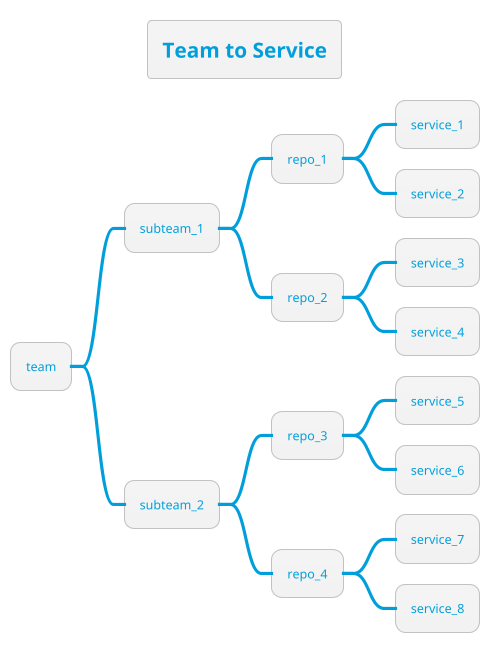@startmindmap

!theme bluegray
skinparam FooterFontColor black
skinparam DatabaseFontColor #007faf
skinparam ClassFontColor black
skinparam ClassBackgroundColor #d2d2d2

title Team to Service

* team
** subteam_1
*** repo_1
**** service_1
**** service_2
*** repo_2
**** service_3
**** service_4
** subteam_2
*** repo_3
**** service_5
**** service_6
*** repo_4
**** service_7
**** service_8

@endmindmap
